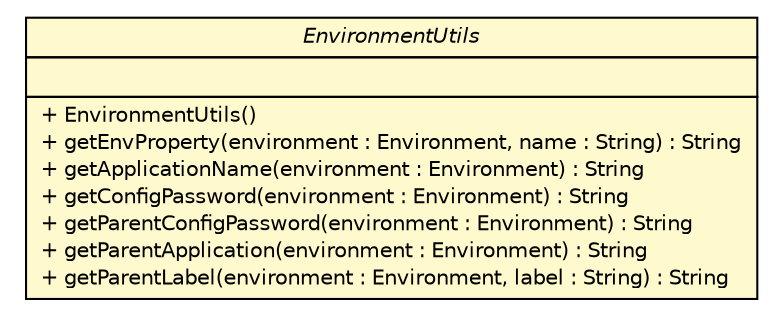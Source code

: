 #!/usr/local/bin/dot
#
# Class diagram 
# Generated by UMLGraph version R5_6-24-gf6e263 (http://www.umlgraph.org/)
#

digraph G {
	edge [fontname="Helvetica",fontsize=10,labelfontname="Helvetica",labelfontsize=10];
	node [fontname="Helvetica",fontsize=10,shape=plaintext];
	nodesep=0.25;
	ranksep=0.5;
	// cn.home1.cloud.config.server.util.EnvironmentUtils
	c279 [label=<<table title="cn.home1.cloud.config.server.util.EnvironmentUtils" border="0" cellborder="1" cellspacing="0" cellpadding="2" port="p" bgcolor="lemonChiffon" href="./EnvironmentUtils.html">
		<tr><td><table border="0" cellspacing="0" cellpadding="1">
<tr><td align="center" balign="center"><font face="Helvetica-Oblique"> EnvironmentUtils </font></td></tr>
		</table></td></tr>
		<tr><td><table border="0" cellspacing="0" cellpadding="1">
<tr><td align="left" balign="left">  </td></tr>
		</table></td></tr>
		<tr><td><table border="0" cellspacing="0" cellpadding="1">
<tr><td align="left" balign="left"> + EnvironmentUtils() </td></tr>
<tr><td align="left" balign="left"> + getEnvProperty(environment : Environment, name : String) : String </td></tr>
<tr><td align="left" balign="left"> + getApplicationName(environment : Environment) : String </td></tr>
<tr><td align="left" balign="left"> + getConfigPassword(environment : Environment) : String </td></tr>
<tr><td align="left" balign="left"> + getParentConfigPassword(environment : Environment) : String </td></tr>
<tr><td align="left" balign="left"> + getParentApplication(environment : Environment) : String </td></tr>
<tr><td align="left" balign="left"> + getParentLabel(environment : Environment, label : String) : String </td></tr>
		</table></td></tr>
		</table>>, URL="./EnvironmentUtils.html", fontname="Helvetica", fontcolor="black", fontsize=10.0];
}

